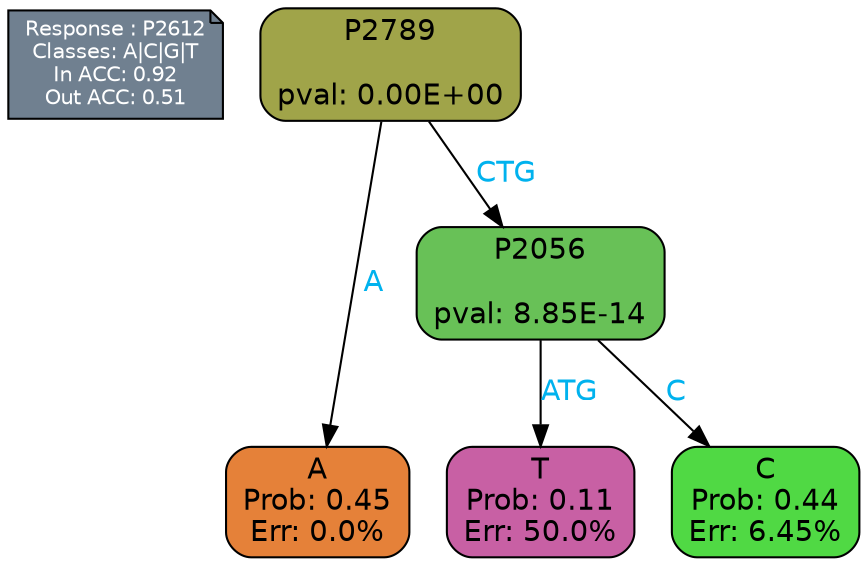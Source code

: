 digraph Tree {
node [shape=box, style="filled, rounded", color="black", fontname=helvetica] ;
graph [ranksep=equally, splines=polylines, bgcolor=transparent, dpi=600] ;
edge [fontname=helvetica] ;
LEGEND [label="Response : P2612
Classes: A|C|G|T
In ACC: 0.92
Out ACC: 0.51
",shape=note,align=left,style=filled,fillcolor="slategray",fontcolor="white",fontsize=10];1 [label="P2789

pval: 0.00E+00", fillcolor="#a0a449"] ;
2 [label="A
Prob: 0.45
Err: 0.0%", fillcolor="#e58139"] ;
3 [label="P2056

pval: 8.85E-14", fillcolor="#68c157"] ;
4 [label="T
Prob: 0.11
Err: 50.0%", fillcolor="#c860a4"] ;
5 [label="C
Prob: 0.44
Err: 6.45%", fillcolor="#50d944"] ;
1 -> 2 [label="A",fontcolor=deepskyblue2] ;
1 -> 3 [label="CTG",fontcolor=deepskyblue2] ;
3 -> 4 [label="ATG",fontcolor=deepskyblue2] ;
3 -> 5 [label="C",fontcolor=deepskyblue2] ;
{rank = same; 2;4;5;}{rank = same; LEGEND;1;}}